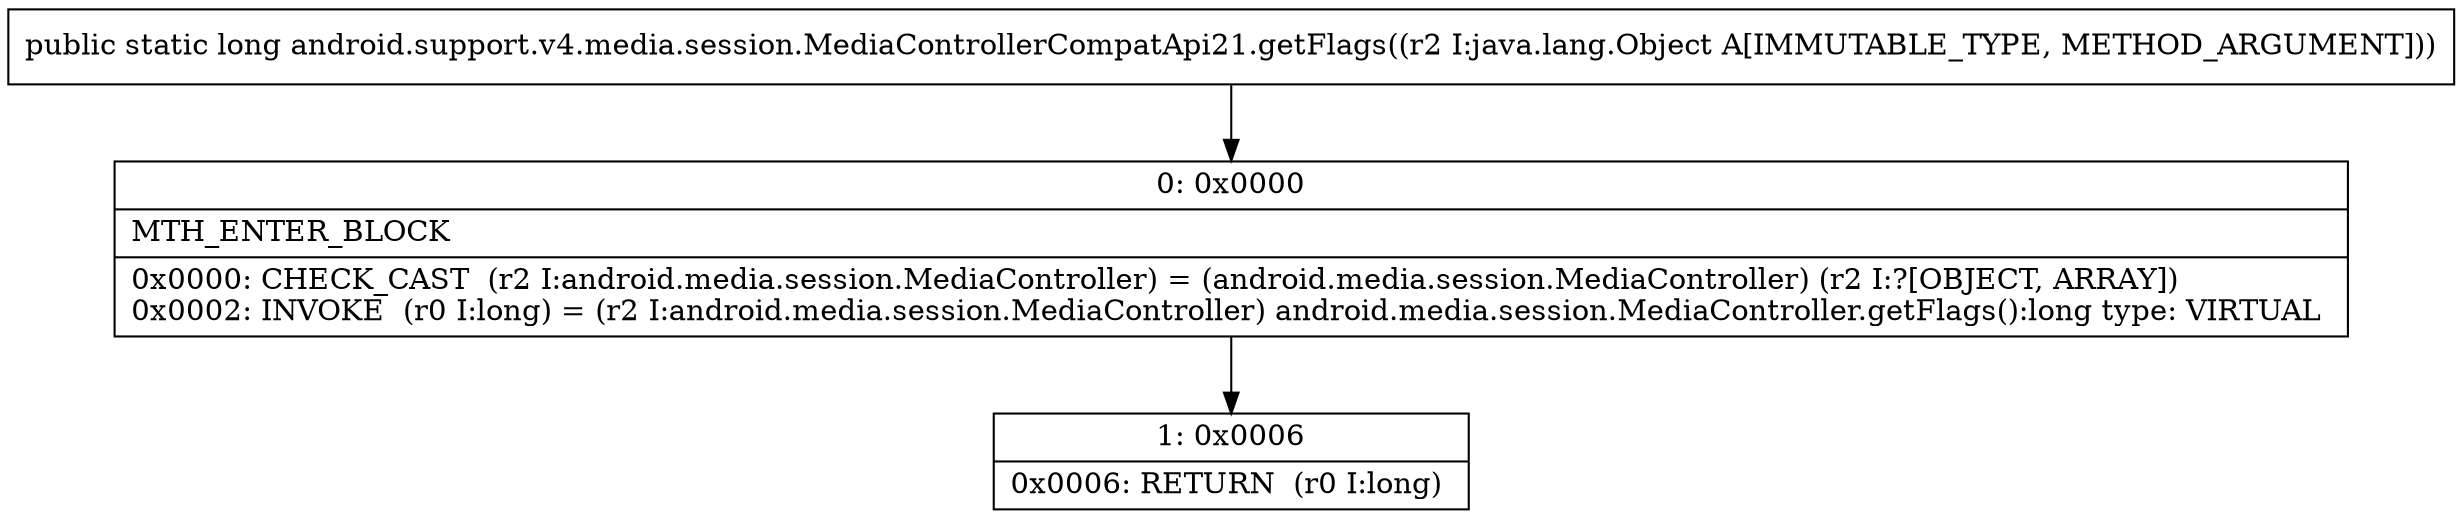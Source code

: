 digraph "CFG forandroid.support.v4.media.session.MediaControllerCompatApi21.getFlags(Ljava\/lang\/Object;)J" {
Node_0 [shape=record,label="{0\:\ 0x0000|MTH_ENTER_BLOCK\l|0x0000: CHECK_CAST  (r2 I:android.media.session.MediaController) = (android.media.session.MediaController) (r2 I:?[OBJECT, ARRAY]) \l0x0002: INVOKE  (r0 I:long) = (r2 I:android.media.session.MediaController) android.media.session.MediaController.getFlags():long type: VIRTUAL \l}"];
Node_1 [shape=record,label="{1\:\ 0x0006|0x0006: RETURN  (r0 I:long) \l}"];
MethodNode[shape=record,label="{public static long android.support.v4.media.session.MediaControllerCompatApi21.getFlags((r2 I:java.lang.Object A[IMMUTABLE_TYPE, METHOD_ARGUMENT])) }"];
MethodNode -> Node_0;
Node_0 -> Node_1;
}

